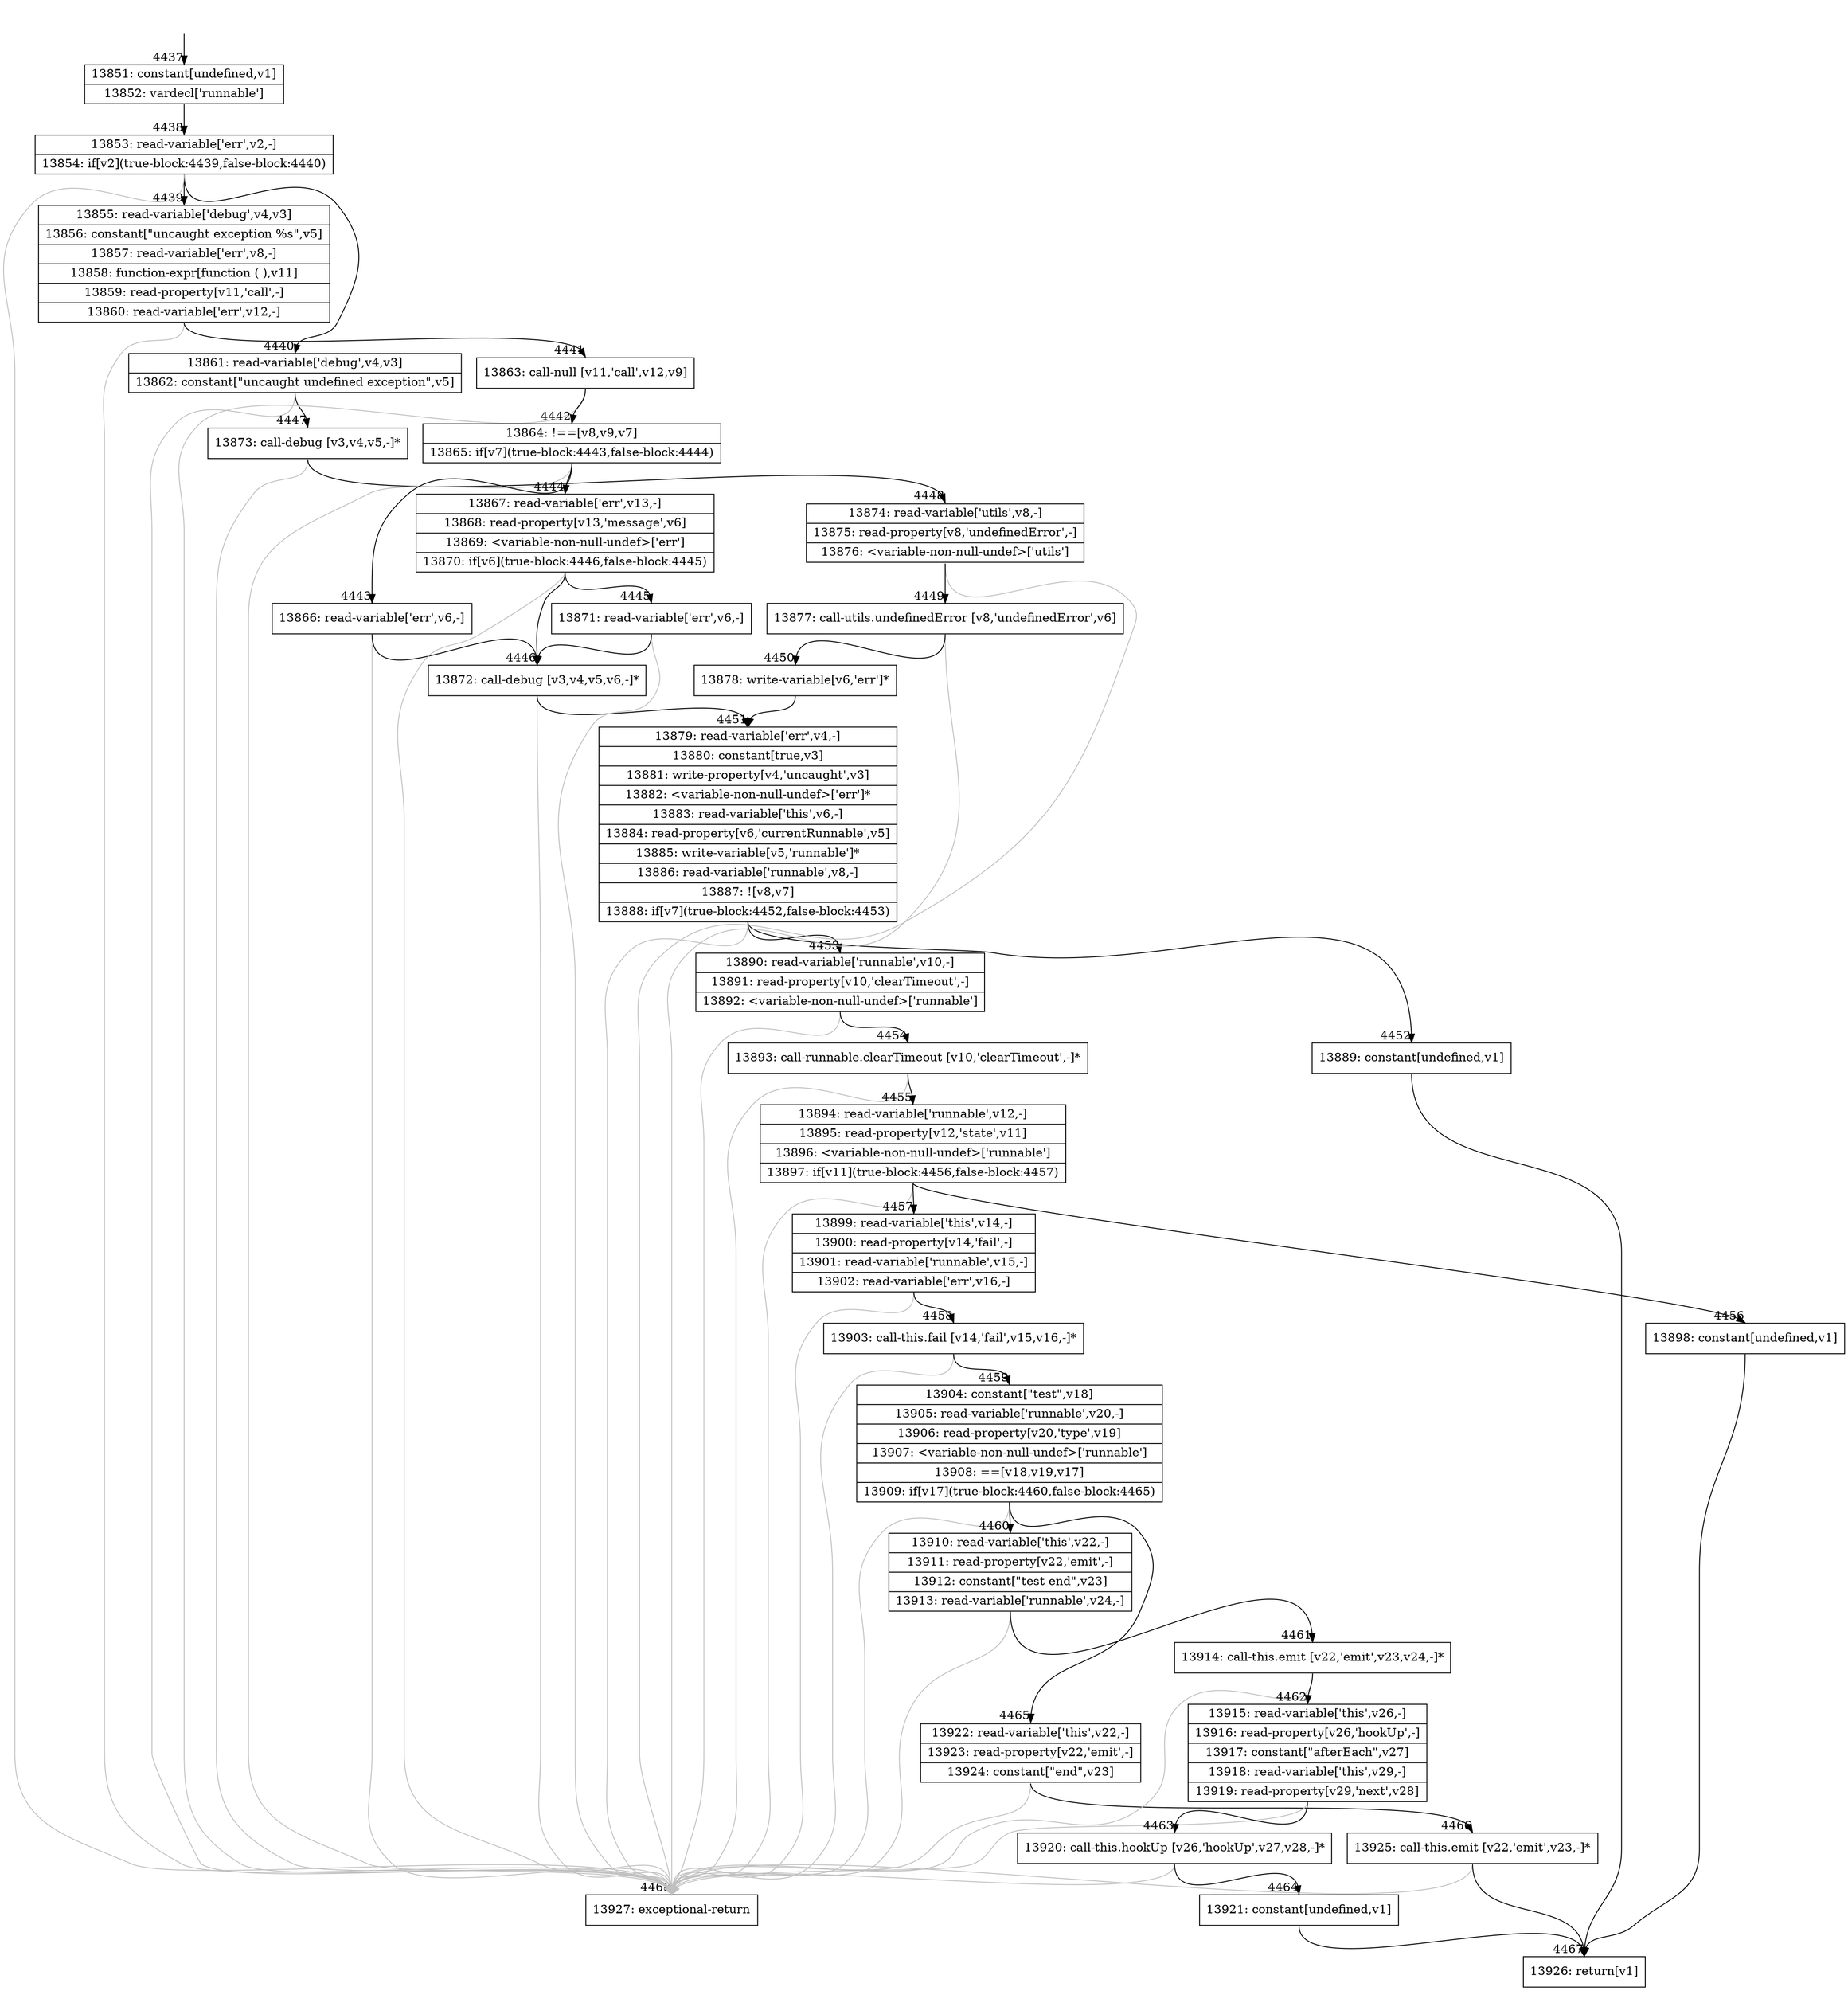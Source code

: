 digraph {
rankdir="TD"
BB_entry397[shape=none,label=""];
BB_entry397 -> BB4437 [tailport=s, headport=n, headlabel="    4437"]
BB4437 [shape=record label="{13851: constant[undefined,v1]|13852: vardecl['runnable']}" ] 
BB4437 -> BB4438 [tailport=s, headport=n, headlabel="      4438"]
BB4438 [shape=record label="{13853: read-variable['err',v2,-]|13854: if[v2](true-block:4439,false-block:4440)}" ] 
BB4438 -> BB4439 [tailport=s, headport=n, headlabel="      4439"]
BB4438 -> BB4440 [tailport=s, headport=n, headlabel="      4440"]
BB4438 -> BB4468 [tailport=s, headport=n, color=gray, headlabel="      4468"]
BB4439 [shape=record label="{13855: read-variable['debug',v4,v3]|13856: constant[\"uncaught exception %s\",v5]|13857: read-variable['err',v8,-]|13858: function-expr[function ( ),v11]|13859: read-property[v11,'call',-]|13860: read-variable['err',v12,-]}" ] 
BB4439 -> BB4441 [tailport=s, headport=n, headlabel="      4441"]
BB4439 -> BB4468 [tailport=s, headport=n, color=gray]
BB4440 [shape=record label="{13861: read-variable['debug',v4,v3]|13862: constant[\"uncaught undefined exception\",v5]}" ] 
BB4440 -> BB4447 [tailport=s, headport=n, headlabel="      4447"]
BB4440 -> BB4468 [tailport=s, headport=n, color=gray]
BB4441 [shape=record label="{13863: call-null [v11,'call',v12,v9]}" ] 
BB4441 -> BB4442 [tailport=s, headport=n, headlabel="      4442"]
BB4441 -> BB4468 [tailport=s, headport=n, color=gray]
BB4442 [shape=record label="{13864: !==[v8,v9,v7]|13865: if[v7](true-block:4443,false-block:4444)}" ] 
BB4442 -> BB4443 [tailport=s, headport=n, headlabel="      4443"]
BB4442 -> BB4444 [tailport=s, headport=n, headlabel="      4444"]
BB4442 -> BB4468 [tailport=s, headport=n, color=gray]
BB4443 [shape=record label="{13866: read-variable['err',v6,-]}" ] 
BB4443 -> BB4446 [tailport=s, headport=n, headlabel="      4446"]
BB4443 -> BB4468 [tailport=s, headport=n, color=gray]
BB4444 [shape=record label="{13867: read-variable['err',v13,-]|13868: read-property[v13,'message',v6]|13869: \<variable-non-null-undef\>['err']|13870: if[v6](true-block:4446,false-block:4445)}" ] 
BB4444 -> BB4446 [tailport=s, headport=n]
BB4444 -> BB4445 [tailport=s, headport=n, headlabel="      4445"]
BB4444 -> BB4468 [tailport=s, headport=n, color=gray]
BB4445 [shape=record label="{13871: read-variable['err',v6,-]}" ] 
BB4445 -> BB4446 [tailport=s, headport=n]
BB4445 -> BB4468 [tailport=s, headport=n, color=gray]
BB4446 [shape=record label="{13872: call-debug [v3,v4,v5,v6,-]*}" ] 
BB4446 -> BB4451 [tailport=s, headport=n, headlabel="      4451"]
BB4446 -> BB4468 [tailport=s, headport=n, color=gray]
BB4447 [shape=record label="{13873: call-debug [v3,v4,v5,-]*}" ] 
BB4447 -> BB4448 [tailport=s, headport=n, headlabel="      4448"]
BB4447 -> BB4468 [tailport=s, headport=n, color=gray]
BB4448 [shape=record label="{13874: read-variable['utils',v8,-]|13875: read-property[v8,'undefinedError',-]|13876: \<variable-non-null-undef\>['utils']}" ] 
BB4448 -> BB4449 [tailport=s, headport=n, headlabel="      4449"]
BB4448 -> BB4468 [tailport=s, headport=n, color=gray]
BB4449 [shape=record label="{13877: call-utils.undefinedError [v8,'undefinedError',v6]}" ] 
BB4449 -> BB4450 [tailport=s, headport=n, headlabel="      4450"]
BB4449 -> BB4468 [tailport=s, headport=n, color=gray]
BB4450 [shape=record label="{13878: write-variable[v6,'err']*}" ] 
BB4450 -> BB4451 [tailport=s, headport=n]
BB4451 [shape=record label="{13879: read-variable['err',v4,-]|13880: constant[true,v3]|13881: write-property[v4,'uncaught',v3]|13882: \<variable-non-null-undef\>['err']*|13883: read-variable['this',v6,-]|13884: read-property[v6,'currentRunnable',v5]|13885: write-variable[v5,'runnable']*|13886: read-variable['runnable',v8,-]|13887: ![v8,v7]|13888: if[v7](true-block:4452,false-block:4453)}" ] 
BB4451 -> BB4452 [tailport=s, headport=n, headlabel="      4452"]
BB4451 -> BB4453 [tailport=s, headport=n, headlabel="      4453"]
BB4451 -> BB4468 [tailport=s, headport=n, color=gray]
BB4452 [shape=record label="{13889: constant[undefined,v1]}" ] 
BB4452 -> BB4467 [tailport=s, headport=n, headlabel="      4467"]
BB4453 [shape=record label="{13890: read-variable['runnable',v10,-]|13891: read-property[v10,'clearTimeout',-]|13892: \<variable-non-null-undef\>['runnable']}" ] 
BB4453 -> BB4454 [tailport=s, headport=n, headlabel="      4454"]
BB4453 -> BB4468 [tailport=s, headport=n, color=gray]
BB4454 [shape=record label="{13893: call-runnable.clearTimeout [v10,'clearTimeout',-]*}" ] 
BB4454 -> BB4455 [tailport=s, headport=n, headlabel="      4455"]
BB4454 -> BB4468 [tailport=s, headport=n, color=gray]
BB4455 [shape=record label="{13894: read-variable['runnable',v12,-]|13895: read-property[v12,'state',v11]|13896: \<variable-non-null-undef\>['runnable']|13897: if[v11](true-block:4456,false-block:4457)}" ] 
BB4455 -> BB4456 [tailport=s, headport=n, headlabel="      4456"]
BB4455 -> BB4457 [tailport=s, headport=n, headlabel="      4457"]
BB4455 -> BB4468 [tailport=s, headport=n, color=gray]
BB4456 [shape=record label="{13898: constant[undefined,v1]}" ] 
BB4456 -> BB4467 [tailport=s, headport=n]
BB4457 [shape=record label="{13899: read-variable['this',v14,-]|13900: read-property[v14,'fail',-]|13901: read-variable['runnable',v15,-]|13902: read-variable['err',v16,-]}" ] 
BB4457 -> BB4458 [tailport=s, headport=n, headlabel="      4458"]
BB4457 -> BB4468 [tailport=s, headport=n, color=gray]
BB4458 [shape=record label="{13903: call-this.fail [v14,'fail',v15,v16,-]*}" ] 
BB4458 -> BB4459 [tailport=s, headport=n, headlabel="      4459"]
BB4458 -> BB4468 [tailport=s, headport=n, color=gray]
BB4459 [shape=record label="{13904: constant[\"test\",v18]|13905: read-variable['runnable',v20,-]|13906: read-property[v20,'type',v19]|13907: \<variable-non-null-undef\>['runnable']|13908: ==[v18,v19,v17]|13909: if[v17](true-block:4460,false-block:4465)}" ] 
BB4459 -> BB4460 [tailport=s, headport=n, headlabel="      4460"]
BB4459 -> BB4465 [tailport=s, headport=n, headlabel="      4465"]
BB4459 -> BB4468 [tailport=s, headport=n, color=gray]
BB4460 [shape=record label="{13910: read-variable['this',v22,-]|13911: read-property[v22,'emit',-]|13912: constant[\"test end\",v23]|13913: read-variable['runnable',v24,-]}" ] 
BB4460 -> BB4461 [tailport=s, headport=n, headlabel="      4461"]
BB4460 -> BB4468 [tailport=s, headport=n, color=gray]
BB4461 [shape=record label="{13914: call-this.emit [v22,'emit',v23,v24,-]*}" ] 
BB4461 -> BB4462 [tailport=s, headport=n, headlabel="      4462"]
BB4461 -> BB4468 [tailport=s, headport=n, color=gray]
BB4462 [shape=record label="{13915: read-variable['this',v26,-]|13916: read-property[v26,'hookUp',-]|13917: constant[\"afterEach\",v27]|13918: read-variable['this',v29,-]|13919: read-property[v29,'next',v28]}" ] 
BB4462 -> BB4463 [tailport=s, headport=n, headlabel="      4463"]
BB4462 -> BB4468 [tailport=s, headport=n, color=gray]
BB4463 [shape=record label="{13920: call-this.hookUp [v26,'hookUp',v27,v28,-]*}" ] 
BB4463 -> BB4464 [tailport=s, headport=n, headlabel="      4464"]
BB4463 -> BB4468 [tailport=s, headport=n, color=gray]
BB4464 [shape=record label="{13921: constant[undefined,v1]}" ] 
BB4464 -> BB4467 [tailport=s, headport=n]
BB4465 [shape=record label="{13922: read-variable['this',v22,-]|13923: read-property[v22,'emit',-]|13924: constant[\"end\",v23]}" ] 
BB4465 -> BB4466 [tailport=s, headport=n, headlabel="      4466"]
BB4465 -> BB4468 [tailport=s, headport=n, color=gray]
BB4466 [shape=record label="{13925: call-this.emit [v22,'emit',v23,-]*}" ] 
BB4466 -> BB4467 [tailport=s, headport=n]
BB4466 -> BB4468 [tailport=s, headport=n, color=gray]
BB4467 [shape=record label="{13926: return[v1]}" ] 
BB4468 [shape=record label="{13927: exceptional-return}" ] 
//#$~ 5177
}
